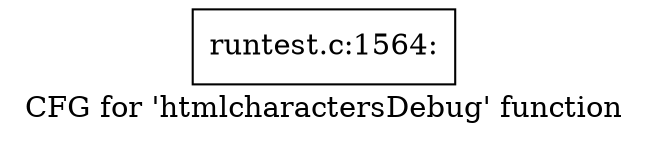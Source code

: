 digraph "CFG for 'htmlcharactersDebug' function" {
	label="CFG for 'htmlcharactersDebug' function";

	Node0x41f6070 [shape=record,label="{runtest.c:1564:}"];
}
